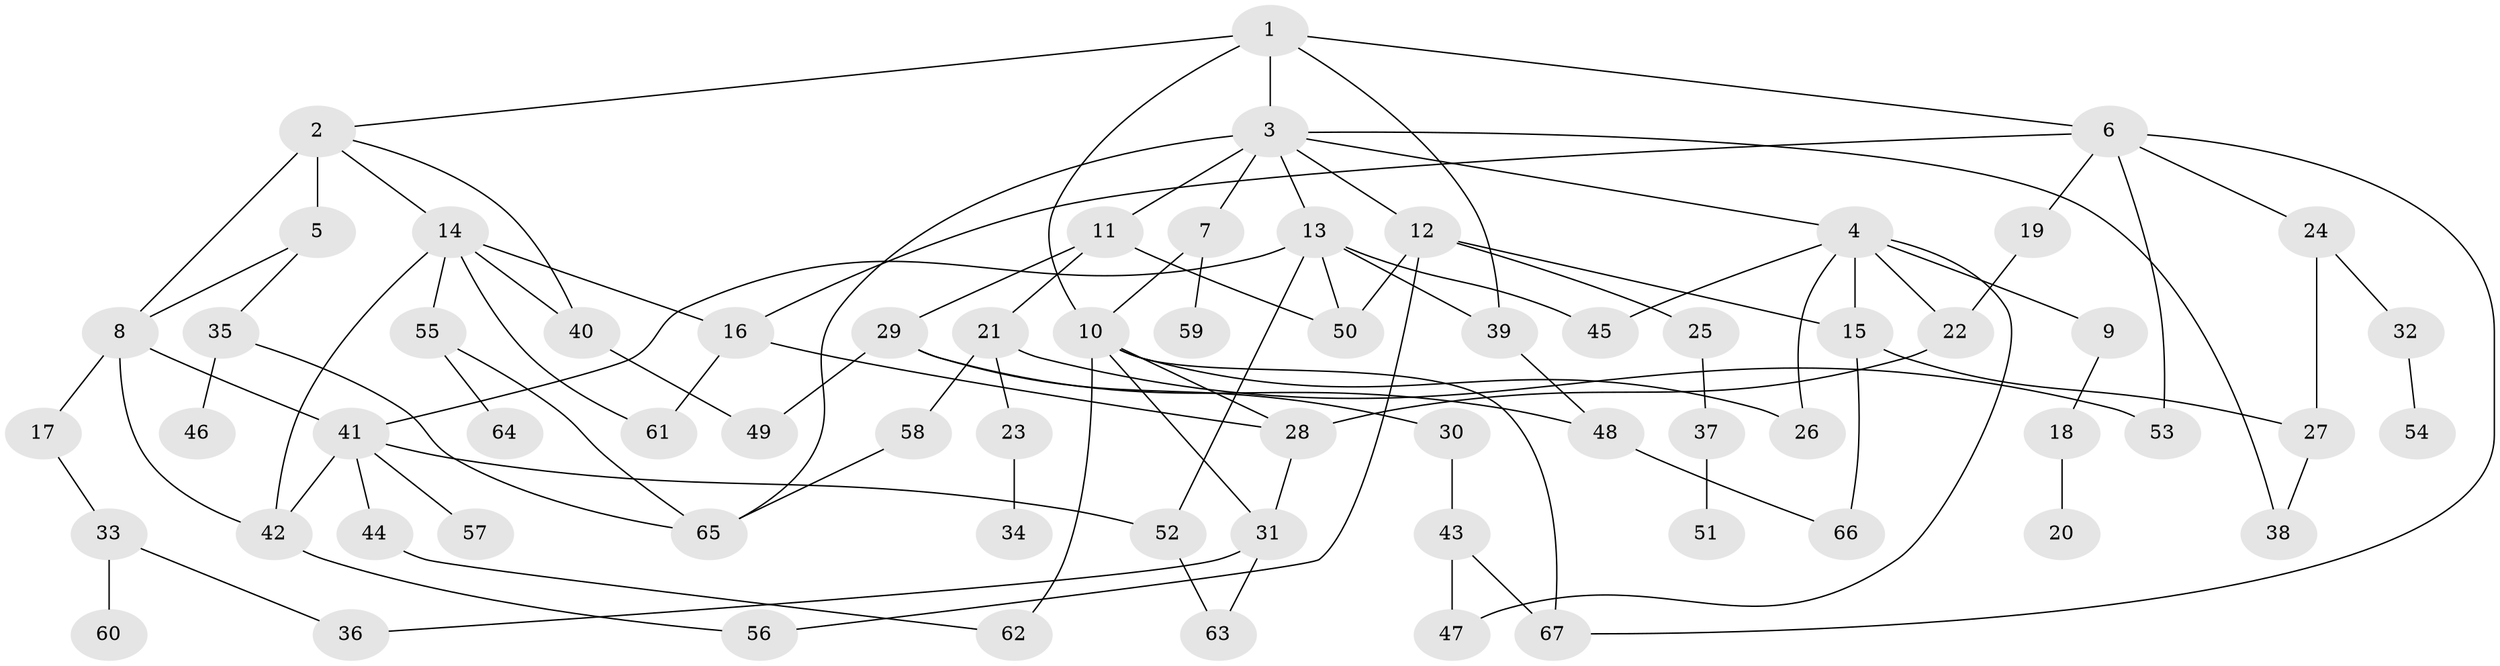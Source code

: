 // original degree distribution, {7: 0.03007518796992481, 8: 0.007518796992481203, 6: 0.03007518796992481, 3: 0.21052631578947367, 1: 0.2706766917293233, 2: 0.3383458646616541, 5: 0.06015037593984962, 4: 0.05263157894736842}
// Generated by graph-tools (version 1.1) at 2025/48/03/04/25 22:48:40]
// undirected, 67 vertices, 101 edges
graph export_dot {
  node [color=gray90,style=filled];
  1;
  2;
  3;
  4;
  5;
  6;
  7;
  8;
  9;
  10;
  11;
  12;
  13;
  14;
  15;
  16;
  17;
  18;
  19;
  20;
  21;
  22;
  23;
  24;
  25;
  26;
  27;
  28;
  29;
  30;
  31;
  32;
  33;
  34;
  35;
  36;
  37;
  38;
  39;
  40;
  41;
  42;
  43;
  44;
  45;
  46;
  47;
  48;
  49;
  50;
  51;
  52;
  53;
  54;
  55;
  56;
  57;
  58;
  59;
  60;
  61;
  62;
  63;
  64;
  65;
  66;
  67;
  1 -- 2 [weight=1.0];
  1 -- 3 [weight=3.0];
  1 -- 6 [weight=1.0];
  1 -- 10 [weight=1.0];
  1 -- 39 [weight=1.0];
  2 -- 5 [weight=3.0];
  2 -- 8 [weight=1.0];
  2 -- 14 [weight=1.0];
  2 -- 40 [weight=1.0];
  3 -- 4 [weight=1.0];
  3 -- 7 [weight=1.0];
  3 -- 11 [weight=2.0];
  3 -- 12 [weight=1.0];
  3 -- 13 [weight=1.0];
  3 -- 38 [weight=1.0];
  3 -- 65 [weight=1.0];
  4 -- 9 [weight=1.0];
  4 -- 15 [weight=1.0];
  4 -- 22 [weight=1.0];
  4 -- 26 [weight=1.0];
  4 -- 45 [weight=1.0];
  4 -- 47 [weight=1.0];
  5 -- 8 [weight=1.0];
  5 -- 35 [weight=1.0];
  6 -- 16 [weight=1.0];
  6 -- 19 [weight=1.0];
  6 -- 24 [weight=1.0];
  6 -- 53 [weight=1.0];
  6 -- 67 [weight=1.0];
  7 -- 10 [weight=1.0];
  7 -- 59 [weight=1.0];
  8 -- 17 [weight=1.0];
  8 -- 41 [weight=1.0];
  8 -- 42 [weight=1.0];
  9 -- 18 [weight=1.0];
  10 -- 26 [weight=1.0];
  10 -- 28 [weight=1.0];
  10 -- 31 [weight=1.0];
  10 -- 62 [weight=1.0];
  10 -- 67 [weight=1.0];
  11 -- 21 [weight=1.0];
  11 -- 29 [weight=1.0];
  11 -- 50 [weight=1.0];
  12 -- 15 [weight=1.0];
  12 -- 25 [weight=1.0];
  12 -- 50 [weight=1.0];
  12 -- 56 [weight=1.0];
  13 -- 39 [weight=1.0];
  13 -- 41 [weight=1.0];
  13 -- 45 [weight=1.0];
  13 -- 50 [weight=1.0];
  13 -- 52 [weight=1.0];
  14 -- 16 [weight=1.0];
  14 -- 40 [weight=1.0];
  14 -- 42 [weight=1.0];
  14 -- 55 [weight=1.0];
  14 -- 61 [weight=1.0];
  15 -- 27 [weight=1.0];
  15 -- 66 [weight=1.0];
  16 -- 28 [weight=1.0];
  16 -- 61 [weight=1.0];
  17 -- 33 [weight=1.0];
  18 -- 20 [weight=1.0];
  19 -- 22 [weight=1.0];
  21 -- 23 [weight=1.0];
  21 -- 53 [weight=1.0];
  21 -- 58 [weight=1.0];
  22 -- 28 [weight=2.0];
  23 -- 34 [weight=1.0];
  24 -- 27 [weight=1.0];
  24 -- 32 [weight=1.0];
  25 -- 37 [weight=1.0];
  27 -- 38 [weight=1.0];
  28 -- 31 [weight=1.0];
  29 -- 30 [weight=1.0];
  29 -- 48 [weight=1.0];
  29 -- 49 [weight=1.0];
  30 -- 43 [weight=1.0];
  31 -- 36 [weight=1.0];
  31 -- 63 [weight=1.0];
  32 -- 54 [weight=1.0];
  33 -- 36 [weight=1.0];
  33 -- 60 [weight=2.0];
  35 -- 46 [weight=1.0];
  35 -- 65 [weight=1.0];
  37 -- 51 [weight=2.0];
  39 -- 48 [weight=1.0];
  40 -- 49 [weight=1.0];
  41 -- 42 [weight=1.0];
  41 -- 44 [weight=1.0];
  41 -- 52 [weight=1.0];
  41 -- 57 [weight=1.0];
  42 -- 56 [weight=1.0];
  43 -- 47 [weight=1.0];
  43 -- 67 [weight=1.0];
  44 -- 62 [weight=1.0];
  48 -- 66 [weight=1.0];
  52 -- 63 [weight=1.0];
  55 -- 64 [weight=1.0];
  55 -- 65 [weight=1.0];
  58 -- 65 [weight=1.0];
}
